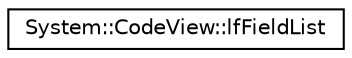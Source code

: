 digraph G
{
  edge [fontname="Helvetica",fontsize="10",labelfontname="Helvetica",labelfontsize="10"];
  node [fontname="Helvetica",fontsize="10",shape=record];
  rankdir="LR";
  Node1 [label="System::CodeView::lfFieldList",height=0.2,width=0.4,color="black", fillcolor="white", style="filled",URL="$struct_system_1_1_code_view_1_1lf_field_list.html"];
}
